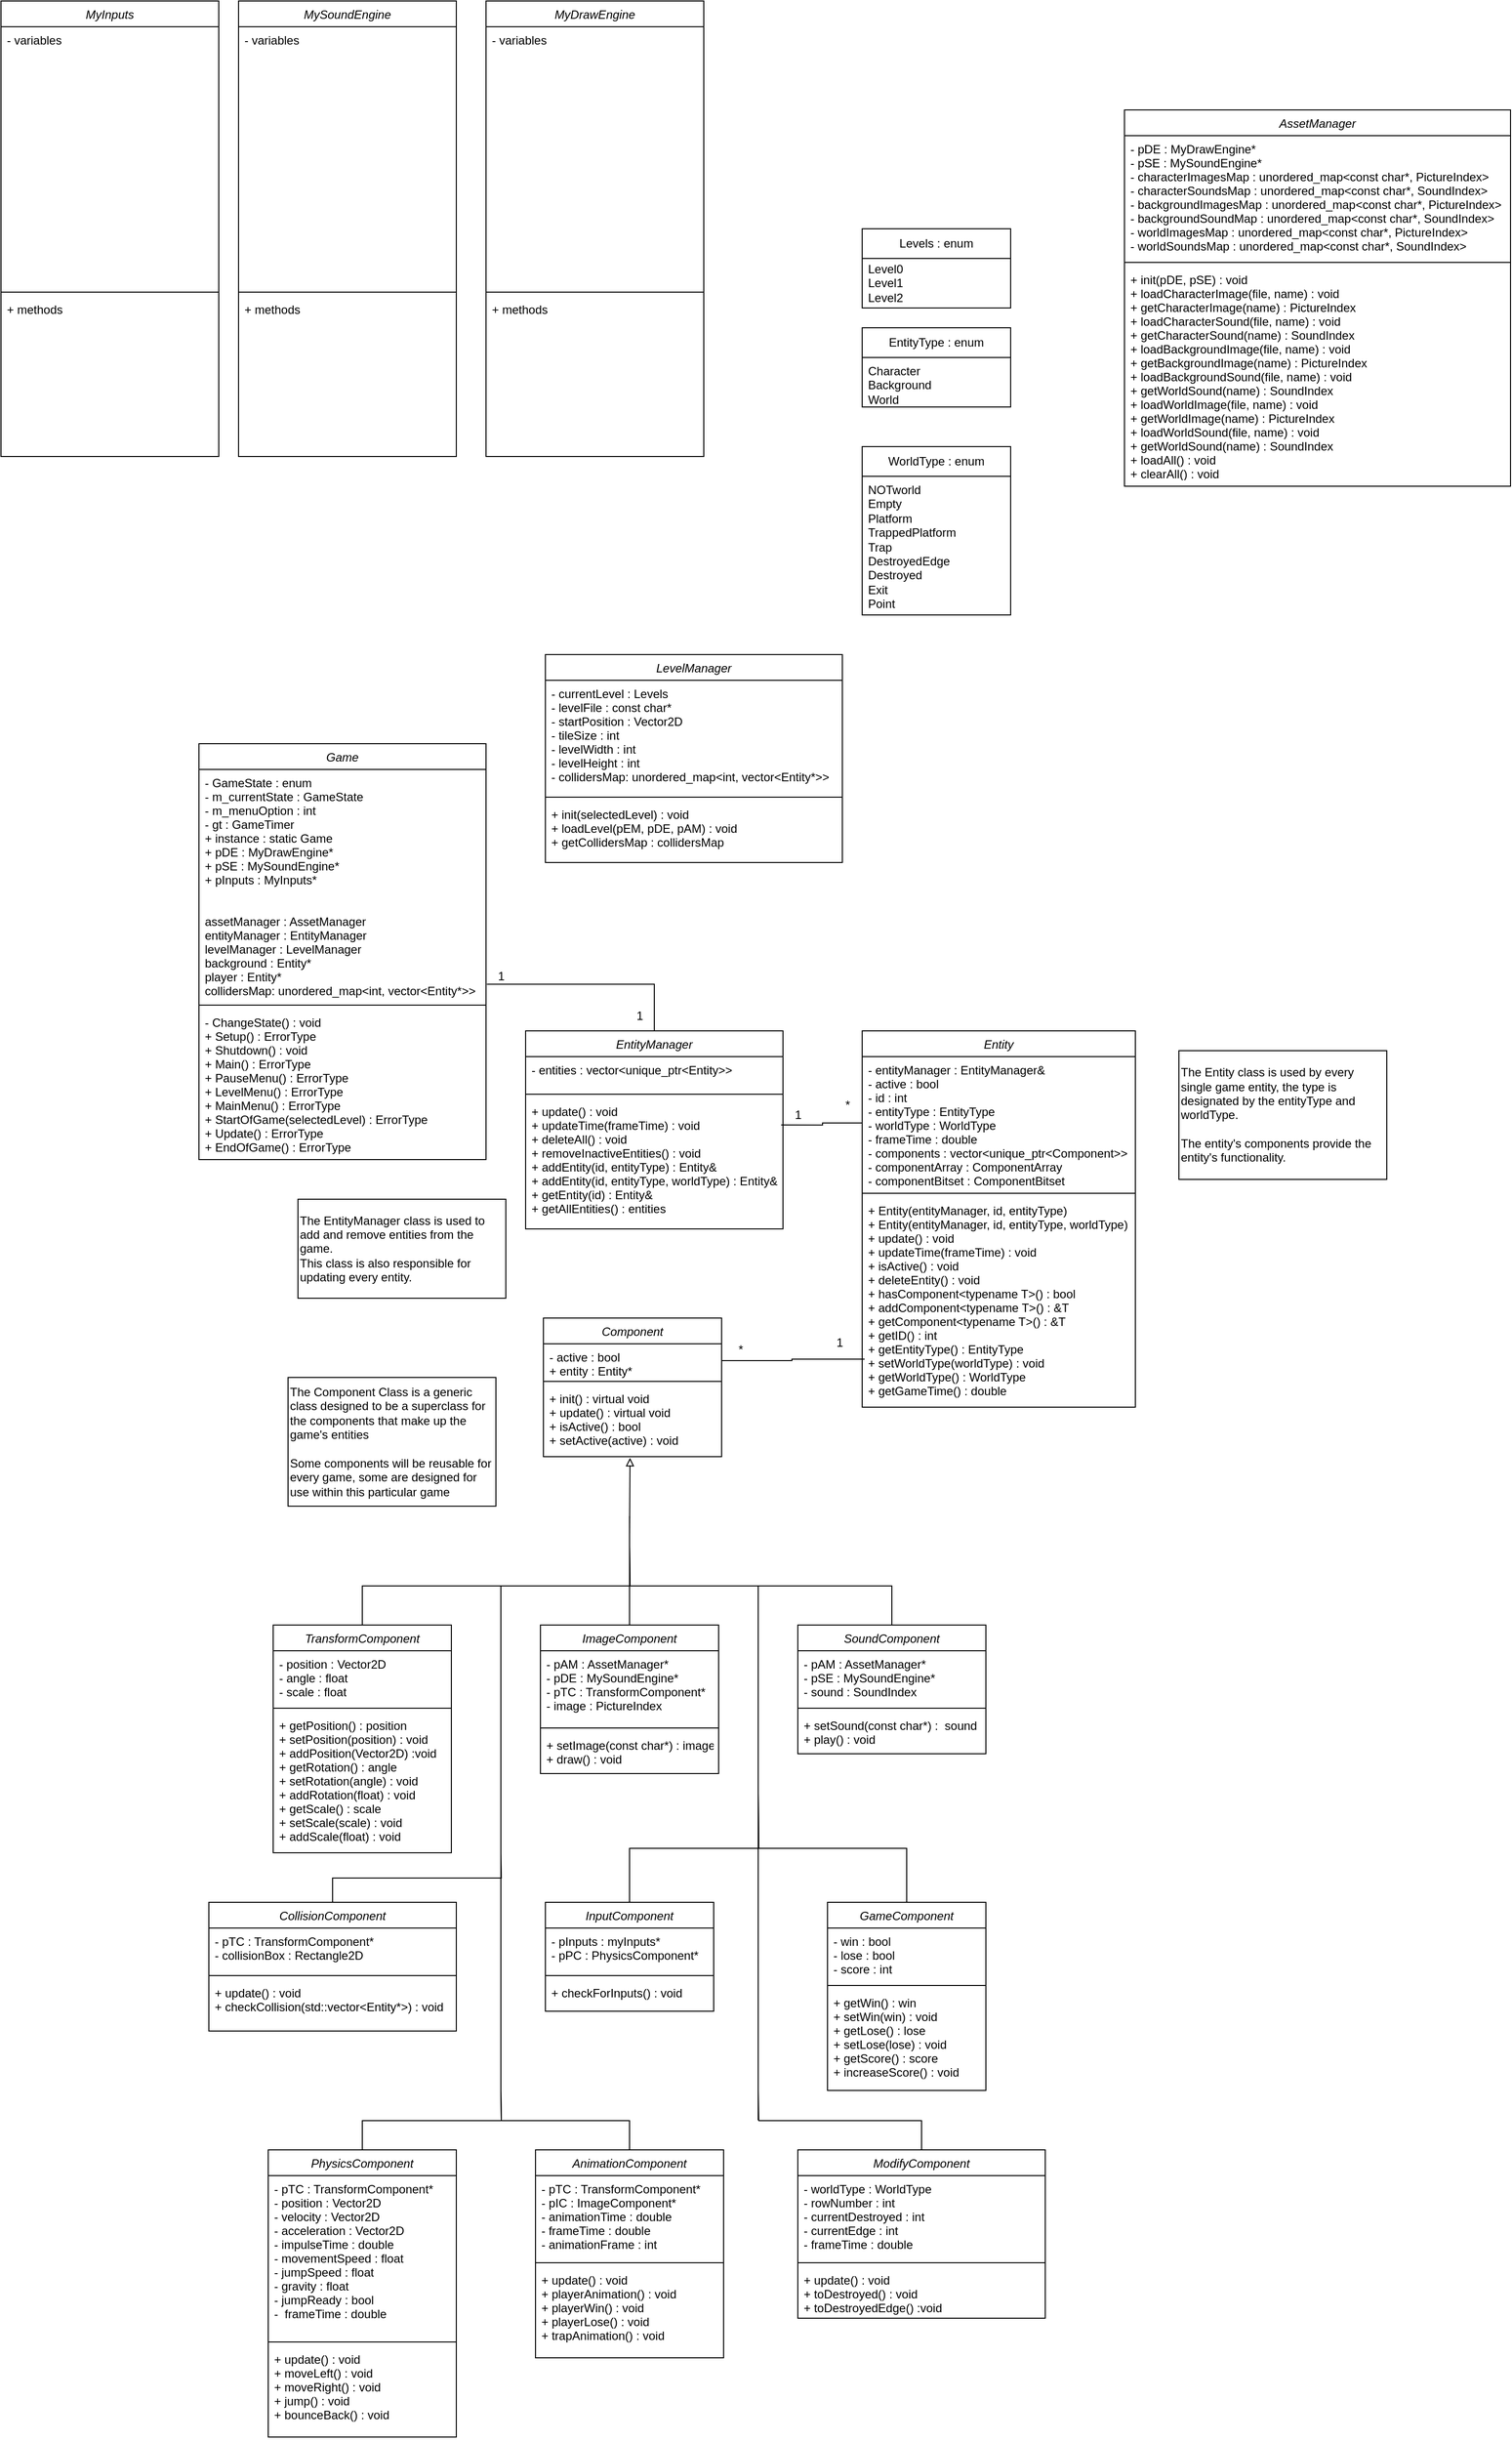 <mxfile version="21.2.9" type="device">
  <diagram id="C5RBs43oDa-KdzZeNtuy" name="Page-1">
    <mxGraphModel dx="2062" dy="1805" grid="1" gridSize="10" guides="1" tooltips="1" connect="1" arrows="1" fold="1" page="1" pageScale="1" pageWidth="827" pageHeight="1169" math="0" shadow="0">
      <root>
        <mxCell id="WIyWlLk6GJQsqaUBKTNV-0" />
        <mxCell id="WIyWlLk6GJQsqaUBKTNV-1" parent="WIyWlLk6GJQsqaUBKTNV-0" />
        <mxCell id="zkfFHV4jXpPFQw0GAbJ--0" value="Game" style="swimlane;fontStyle=2;align=center;verticalAlign=top;childLayout=stackLayout;horizontal=1;startSize=26;horizontalStack=0;resizeParent=1;resizeLast=0;collapsible=1;marginBottom=0;rounded=0;shadow=0;strokeWidth=1;" parent="WIyWlLk6GJQsqaUBKTNV-1" vertex="1">
          <mxGeometry x="-590" y="-390" width="290" height="420" as="geometry">
            <mxRectangle x="230" y="140" width="160" height="26" as="alternateBounds" />
          </mxGeometry>
        </mxCell>
        <mxCell id="zkfFHV4jXpPFQw0GAbJ--1" value="- GameState : enum&#xa;- m_currentState : GameState&#xa;- m_menuOption : int&#xa;- gt : GameTimer&#xa;+ instance : static Game&#xa;+ pDE : MyDrawEngine*&#xa;+ pSE : MySoundEngine*&#xa;+ pInputs : MyInputs*&#xa;&#xa;&#xa;assetManager : AssetManager&#xa;entityManager : EntityManager&#xa;levelManager : LevelManager&#xa;background : Entity*&#xa;player : Entity*&#xa;collidersMap: unordered_map&lt;int, vector&lt;Entity*&gt;&gt;" style="text;align=left;verticalAlign=top;spacingLeft=4;spacingRight=4;overflow=hidden;rotatable=0;points=[[0,0.5],[1,0.5]];portConstraint=eastwest;" parent="zkfFHV4jXpPFQw0GAbJ--0" vertex="1">
          <mxGeometry y="26" width="290" height="234" as="geometry" />
        </mxCell>
        <mxCell id="hyWr-eSX5F7U5Ll_7Sj7-1" value="" style="line;html=1;strokeWidth=1;align=left;verticalAlign=middle;spacingTop=-1;spacingLeft=3;spacingRight=3;rotatable=0;labelPosition=right;points=[];portConstraint=eastwest;" parent="zkfFHV4jXpPFQw0GAbJ--0" vertex="1">
          <mxGeometry y="260" width="290" height="8" as="geometry" />
        </mxCell>
        <mxCell id="hyWr-eSX5F7U5Ll_7Sj7-3" value="- ChangeState() : void&#xa;+ Setup() : ErrorType&#xa;+ Shutdown() : void&#xa;+ Main() : ErrorType&#xa;+ PauseMenu() : ErrorType&#xa;+ LevelMenu() : ErrorType&#xa;+ MainMenu() : ErrorType&#xa;+ StartOfGame(selectedLevel) : ErrorType&#xa;+ Update() : ErrorType&#xa;+ EndOfGame() : ErrorType" style="text;align=left;verticalAlign=top;spacingLeft=4;spacingRight=4;overflow=hidden;rotatable=0;points=[[0,0.5],[1,0.5]];portConstraint=eastwest;" parent="zkfFHV4jXpPFQw0GAbJ--0" vertex="1">
          <mxGeometry y="268" width="290" height="152" as="geometry" />
        </mxCell>
        <mxCell id="wwe1UTZtVgOhbe7iOGok-63" style="edgeStyle=orthogonalEdgeStyle;rounded=0;orthogonalLoop=1;jettySize=auto;html=1;entryX=1.003;entryY=0.927;entryDx=0;entryDy=0;entryPerimeter=0;endArrow=none;endFill=0;" edge="1" parent="WIyWlLk6GJQsqaUBKTNV-1" source="hyWr-eSX5F7U5Ll_7Sj7-4" target="zkfFHV4jXpPFQw0GAbJ--1">
          <mxGeometry relative="1" as="geometry" />
        </mxCell>
        <mxCell id="hyWr-eSX5F7U5Ll_7Sj7-4" value="EntityManager" style="swimlane;fontStyle=2;align=center;verticalAlign=top;childLayout=stackLayout;horizontal=1;startSize=26;horizontalStack=0;resizeParent=1;resizeLast=0;collapsible=1;marginBottom=0;rounded=0;shadow=0;strokeWidth=1;" parent="WIyWlLk6GJQsqaUBKTNV-1" vertex="1">
          <mxGeometry x="-260" y="-100" width="260" height="200" as="geometry">
            <mxRectangle x="230" y="140" width="160" height="26" as="alternateBounds" />
          </mxGeometry>
        </mxCell>
        <mxCell id="hyWr-eSX5F7U5Ll_7Sj7-5" value="- entities : vector&lt;unique_ptr&lt;Entity&gt;&gt;" style="text;align=left;verticalAlign=top;spacingLeft=4;spacingRight=4;overflow=hidden;rotatable=0;points=[[0,0.5],[1,0.5]];portConstraint=eastwest;" parent="hyWr-eSX5F7U5Ll_7Sj7-4" vertex="1">
          <mxGeometry y="26" width="260" height="34" as="geometry" />
        </mxCell>
        <mxCell id="hyWr-eSX5F7U5Ll_7Sj7-6" value="" style="line;html=1;strokeWidth=1;align=left;verticalAlign=middle;spacingTop=-1;spacingLeft=3;spacingRight=3;rotatable=0;labelPosition=right;points=[];portConstraint=eastwest;" parent="hyWr-eSX5F7U5Ll_7Sj7-4" vertex="1">
          <mxGeometry y="60" width="260" height="8" as="geometry" />
        </mxCell>
        <mxCell id="hyWr-eSX5F7U5Ll_7Sj7-7" value="+ update() : void&#xa;+ updateTime(frameTime) : void&#xa;+ deleteAll() : void&#xa;+ removeInactiveEntities() : void&#xa;+ addEntity(id, entityType) : Entity&amp;&#xa;+ addEntity(id, entityType, worldType) : Entity&amp;&#xa;+ getEntity(id) : Entity&amp;&#xa;+ getAllEntities() : entities" style="text;align=left;verticalAlign=top;spacingLeft=4;spacingRight=4;overflow=hidden;rotatable=0;points=[[0,0.5],[1,0.5]];portConstraint=eastwest;" parent="hyWr-eSX5F7U5Ll_7Sj7-4" vertex="1">
          <mxGeometry y="68" width="260" height="132" as="geometry" />
        </mxCell>
        <mxCell id="hyWr-eSX5F7U5Ll_7Sj7-8" value="Entity" style="swimlane;fontStyle=2;align=center;verticalAlign=top;childLayout=stackLayout;horizontal=1;startSize=26;horizontalStack=0;resizeParent=1;resizeLast=0;collapsible=1;marginBottom=0;rounded=0;shadow=0;strokeWidth=1;" parent="WIyWlLk6GJQsqaUBKTNV-1" vertex="1">
          <mxGeometry x="80" y="-100" width="276" height="380" as="geometry">
            <mxRectangle x="230" y="140" width="160" height="26" as="alternateBounds" />
          </mxGeometry>
        </mxCell>
        <mxCell id="hyWr-eSX5F7U5Ll_7Sj7-9" value="- entityManager : EntityManager&amp;&#xa;- active : bool&#xa;- id : int&#xa;- entityType : EntityType&#xa;- worldType : WorldType&#xa;- frameTime : double&#xa;- components : vector&lt;unique_ptr&lt;Component&gt;&gt;&#xa;- componentArray : ComponentArray&#xa;- componentBitset : ComponentBitset" style="text;align=left;verticalAlign=top;spacingLeft=4;spacingRight=4;overflow=hidden;rotatable=0;points=[[0,0.5],[1,0.5]];portConstraint=eastwest;" parent="hyWr-eSX5F7U5Ll_7Sj7-8" vertex="1">
          <mxGeometry y="26" width="276" height="134" as="geometry" />
        </mxCell>
        <mxCell id="hyWr-eSX5F7U5Ll_7Sj7-10" value="" style="line;html=1;strokeWidth=1;align=left;verticalAlign=middle;spacingTop=-1;spacingLeft=3;spacingRight=3;rotatable=0;labelPosition=right;points=[];portConstraint=eastwest;" parent="hyWr-eSX5F7U5Ll_7Sj7-8" vertex="1">
          <mxGeometry y="160" width="276" height="8" as="geometry" />
        </mxCell>
        <mxCell id="hyWr-eSX5F7U5Ll_7Sj7-11" value="+ Entity(entityManager, id, entityType)&#xa;+ Entity(entityManager, id, entityType, worldType)&#xa;+ update() : void&#xa;+ updateTime(frameTime) : void&#xa;+ isActive() : void&#xa;+ deleteEntity() : void&#xa;+ hasComponent&lt;typename T&gt;() : bool&#xa;+ addComponent&lt;typename T&gt;() : &amp;T&#xa;+ getComponent&lt;typename T&gt;() : &amp;T&#xa;+ getID() : int&#xa;+ getEntityType() : EntityType&#xa;+ setWorldType(worldType) : void&#xa;+ getWorldType() : WorldType&#xa;+ getGameTime() : double" style="text;align=left;verticalAlign=top;spacingLeft=4;spacingRight=4;overflow=hidden;rotatable=0;points=[[0,0.5],[1,0.5]];portConstraint=eastwest;" parent="hyWr-eSX5F7U5Ll_7Sj7-8" vertex="1">
          <mxGeometry y="168" width="276" height="212" as="geometry" />
        </mxCell>
        <mxCell id="hyWr-eSX5F7U5Ll_7Sj7-16" value="AssetManager" style="swimlane;fontStyle=2;align=center;verticalAlign=top;childLayout=stackLayout;horizontal=1;startSize=26;horizontalStack=0;resizeParent=1;resizeLast=0;collapsible=1;marginBottom=0;rounded=0;shadow=0;strokeWidth=1;" parent="WIyWlLk6GJQsqaUBKTNV-1" vertex="1">
          <mxGeometry x="345" y="-1030" width="390" height="380" as="geometry">
            <mxRectangle x="230" y="140" width="160" height="26" as="alternateBounds" />
          </mxGeometry>
        </mxCell>
        <mxCell id="hyWr-eSX5F7U5Ll_7Sj7-17" value="- pDE : MyDrawEngine*&#xa;- pSE : MySoundEngine*&#xa;- characterImagesMap : unordered_map&lt;const char*, PictureIndex&gt;&#xa;- characterSoundsMap : unordered_map&lt;const char*, SoundIndex&gt;&#xa;- backgroundImagesMap : unordered_map&lt;const char*, PictureIndex&gt;&#xa;- backgroundSoundMap : unordered_map&lt;const char*, SoundIndex&gt;&#xa;- worldImagesMap : unordered_map&lt;const char*, PictureIndex&gt;&#xa;- worldSoundsMap : unordered_map&lt;const char*, SoundIndex&gt;" style="text;align=left;verticalAlign=top;spacingLeft=4;spacingRight=4;overflow=hidden;rotatable=0;points=[[0,0.5],[1,0.5]];portConstraint=eastwest;" parent="hyWr-eSX5F7U5Ll_7Sj7-16" vertex="1">
          <mxGeometry y="26" width="390" height="124" as="geometry" />
        </mxCell>
        <mxCell id="hyWr-eSX5F7U5Ll_7Sj7-18" value="" style="line;html=1;strokeWidth=1;align=left;verticalAlign=middle;spacingTop=-1;spacingLeft=3;spacingRight=3;rotatable=0;labelPosition=right;points=[];portConstraint=eastwest;" parent="hyWr-eSX5F7U5Ll_7Sj7-16" vertex="1">
          <mxGeometry y="150" width="390" height="8" as="geometry" />
        </mxCell>
        <mxCell id="hyWr-eSX5F7U5Ll_7Sj7-19" value="+ init(pDE, pSE) : void&#xa;+ loadCharacterImage(file, name) : void&#xa;+ getCharacterImage(name) : PictureIndex&#xa;+ loadCharacterSound(file, name) : void&#xa;+ getCharacterSound(name) : SoundIndex&#xa;+ loadBackgroundImage(file, name) : void&#xa;+ getBackgroundImage(name) : PictureIndex&#xa;+ loadBackgroundSound(file, name) : void&#xa;+ getWorldSound(name) : SoundIndex&#xa;+ loadWorldImage(file, name) : void&#xa;+ getWorldImage(name) : PictureIndex&#xa;+ loadWorldSound(file, name) : void&#xa;+ getWorldSound(name) : SoundIndex&#xa;+ loadAll() : void&#xa;+ clearAll() : void" style="text;align=left;verticalAlign=top;spacingLeft=4;spacingRight=4;overflow=hidden;rotatable=0;points=[[0,0.5],[1,0.5]];portConstraint=eastwest;" parent="hyWr-eSX5F7U5Ll_7Sj7-16" vertex="1">
          <mxGeometry y="158" width="390" height="212" as="geometry" />
        </mxCell>
        <mxCell id="hyWr-eSX5F7U5Ll_7Sj7-20" value="LevelManager" style="swimlane;fontStyle=2;align=center;verticalAlign=top;childLayout=stackLayout;horizontal=1;startSize=26;horizontalStack=0;resizeParent=1;resizeLast=0;collapsible=1;marginBottom=0;rounded=0;shadow=0;strokeWidth=1;" parent="WIyWlLk6GJQsqaUBKTNV-1" vertex="1">
          <mxGeometry x="-240" y="-480" width="300" height="210" as="geometry">
            <mxRectangle x="230" y="140" width="160" height="26" as="alternateBounds" />
          </mxGeometry>
        </mxCell>
        <mxCell id="hyWr-eSX5F7U5Ll_7Sj7-21" value="- currentLevel : Levels&#xa;- levelFile : const char*&#xa;- startPosition : Vector2D&#xa;- tileSize : int&#xa;- levelWidth : int&#xa;- levelHeight : int&#xa;- collidersMap: unordered_map&lt;int, vector&lt;Entity*&gt;&gt;" style="text;align=left;verticalAlign=top;spacingLeft=4;spacingRight=4;overflow=hidden;rotatable=0;points=[[0,0.5],[1,0.5]];portConstraint=eastwest;" parent="hyWr-eSX5F7U5Ll_7Sj7-20" vertex="1">
          <mxGeometry y="26" width="300" height="114" as="geometry" />
        </mxCell>
        <mxCell id="hyWr-eSX5F7U5Ll_7Sj7-22" value="" style="line;html=1;strokeWidth=1;align=left;verticalAlign=middle;spacingTop=-1;spacingLeft=3;spacingRight=3;rotatable=0;labelPosition=right;points=[];portConstraint=eastwest;" parent="hyWr-eSX5F7U5Ll_7Sj7-20" vertex="1">
          <mxGeometry y="140" width="300" height="8" as="geometry" />
        </mxCell>
        <mxCell id="hyWr-eSX5F7U5Ll_7Sj7-23" value="+ init(selectedLevel) : void&#xa;+ loadLevel(pEM, pDE, pAM) : void&#xa;+ getCollidersMap : collidersMap" style="text;align=left;verticalAlign=top;spacingLeft=4;spacingRight=4;overflow=hidden;rotatable=0;points=[[0,0.5],[1,0.5]];portConstraint=eastwest;" parent="hyWr-eSX5F7U5Ll_7Sj7-20" vertex="1">
          <mxGeometry y="148" width="300" height="62" as="geometry" />
        </mxCell>
        <mxCell id="hyWr-eSX5F7U5Ll_7Sj7-24" value="MyDrawEngine" style="swimlane;fontStyle=2;align=center;verticalAlign=top;childLayout=stackLayout;horizontal=1;startSize=26;horizontalStack=0;resizeParent=1;resizeLast=0;collapsible=1;marginBottom=0;rounded=0;shadow=0;strokeWidth=1;" parent="WIyWlLk6GJQsqaUBKTNV-1" vertex="1">
          <mxGeometry x="-300" y="-1140" width="220" height="460" as="geometry">
            <mxRectangle x="230" y="140" width="160" height="26" as="alternateBounds" />
          </mxGeometry>
        </mxCell>
        <mxCell id="hyWr-eSX5F7U5Ll_7Sj7-25" value="- variables" style="text;align=left;verticalAlign=top;spacingLeft=4;spacingRight=4;overflow=hidden;rotatable=0;points=[[0,0.5],[1,0.5]];portConstraint=eastwest;" parent="hyWr-eSX5F7U5Ll_7Sj7-24" vertex="1">
          <mxGeometry y="26" width="220" height="264" as="geometry" />
        </mxCell>
        <mxCell id="hyWr-eSX5F7U5Ll_7Sj7-26" value="" style="line;html=1;strokeWidth=1;align=left;verticalAlign=middle;spacingTop=-1;spacingLeft=3;spacingRight=3;rotatable=0;labelPosition=right;points=[];portConstraint=eastwest;" parent="hyWr-eSX5F7U5Ll_7Sj7-24" vertex="1">
          <mxGeometry y="290" width="220" height="8" as="geometry" />
        </mxCell>
        <mxCell id="hyWr-eSX5F7U5Ll_7Sj7-27" value="+ methods" style="text;align=left;verticalAlign=top;spacingLeft=4;spacingRight=4;overflow=hidden;rotatable=0;points=[[0,0.5],[1,0.5]];portConstraint=eastwest;" parent="hyWr-eSX5F7U5Ll_7Sj7-24" vertex="1">
          <mxGeometry y="298" width="220" height="152" as="geometry" />
        </mxCell>
        <mxCell id="hyWr-eSX5F7U5Ll_7Sj7-28" value="MySoundEngine" style="swimlane;fontStyle=2;align=center;verticalAlign=top;childLayout=stackLayout;horizontal=1;startSize=26;horizontalStack=0;resizeParent=1;resizeLast=0;collapsible=1;marginBottom=0;rounded=0;shadow=0;strokeWidth=1;" parent="WIyWlLk6GJQsqaUBKTNV-1" vertex="1">
          <mxGeometry x="-550" y="-1140" width="220" height="460" as="geometry">
            <mxRectangle x="230" y="140" width="160" height="26" as="alternateBounds" />
          </mxGeometry>
        </mxCell>
        <mxCell id="hyWr-eSX5F7U5Ll_7Sj7-29" value="- variables" style="text;align=left;verticalAlign=top;spacingLeft=4;spacingRight=4;overflow=hidden;rotatable=0;points=[[0,0.5],[1,0.5]];portConstraint=eastwest;" parent="hyWr-eSX5F7U5Ll_7Sj7-28" vertex="1">
          <mxGeometry y="26" width="220" height="264" as="geometry" />
        </mxCell>
        <mxCell id="hyWr-eSX5F7U5Ll_7Sj7-30" value="" style="line;html=1;strokeWidth=1;align=left;verticalAlign=middle;spacingTop=-1;spacingLeft=3;spacingRight=3;rotatable=0;labelPosition=right;points=[];portConstraint=eastwest;" parent="hyWr-eSX5F7U5Ll_7Sj7-28" vertex="1">
          <mxGeometry y="290" width="220" height="8" as="geometry" />
        </mxCell>
        <mxCell id="hyWr-eSX5F7U5Ll_7Sj7-31" value="+ methods" style="text;align=left;verticalAlign=top;spacingLeft=4;spacingRight=4;overflow=hidden;rotatable=0;points=[[0,0.5],[1,0.5]];portConstraint=eastwest;" parent="hyWr-eSX5F7U5Ll_7Sj7-28" vertex="1">
          <mxGeometry y="298" width="220" height="152" as="geometry" />
        </mxCell>
        <mxCell id="hyWr-eSX5F7U5Ll_7Sj7-32" value="MyInputs" style="swimlane;fontStyle=2;align=center;verticalAlign=top;childLayout=stackLayout;horizontal=1;startSize=26;horizontalStack=0;resizeParent=1;resizeLast=0;collapsible=1;marginBottom=0;rounded=0;shadow=0;strokeWidth=1;" parent="WIyWlLk6GJQsqaUBKTNV-1" vertex="1">
          <mxGeometry x="-790" y="-1140" width="220" height="460" as="geometry">
            <mxRectangle x="230" y="140" width="160" height="26" as="alternateBounds" />
          </mxGeometry>
        </mxCell>
        <mxCell id="hyWr-eSX5F7U5Ll_7Sj7-33" value="- variables" style="text;align=left;verticalAlign=top;spacingLeft=4;spacingRight=4;overflow=hidden;rotatable=0;points=[[0,0.5],[1,0.5]];portConstraint=eastwest;" parent="hyWr-eSX5F7U5Ll_7Sj7-32" vertex="1">
          <mxGeometry y="26" width="220" height="264" as="geometry" />
        </mxCell>
        <mxCell id="hyWr-eSX5F7U5Ll_7Sj7-34" value="" style="line;html=1;strokeWidth=1;align=left;verticalAlign=middle;spacingTop=-1;spacingLeft=3;spacingRight=3;rotatable=0;labelPosition=right;points=[];portConstraint=eastwest;" parent="hyWr-eSX5F7U5Ll_7Sj7-32" vertex="1">
          <mxGeometry y="290" width="220" height="8" as="geometry" />
        </mxCell>
        <mxCell id="hyWr-eSX5F7U5Ll_7Sj7-35" value="+ methods" style="text;align=left;verticalAlign=top;spacingLeft=4;spacingRight=4;overflow=hidden;rotatable=0;points=[[0,0.5],[1,0.5]];portConstraint=eastwest;" parent="hyWr-eSX5F7U5Ll_7Sj7-32" vertex="1">
          <mxGeometry y="298" width="220" height="152" as="geometry" />
        </mxCell>
        <mxCell id="NfOoJehiI39G_Mf50VDs-0" value="Levels : enum" style="swimlane;fontStyle=0;childLayout=stackLayout;horizontal=1;startSize=30;horizontalStack=0;resizeParent=1;resizeParentMax=0;resizeLast=0;collapsible=1;marginBottom=0;whiteSpace=wrap;html=1;" parent="WIyWlLk6GJQsqaUBKTNV-1" vertex="1">
          <mxGeometry x="80" y="-910" width="150" height="80" as="geometry" />
        </mxCell>
        <mxCell id="NfOoJehiI39G_Mf50VDs-1" value="Level0&lt;br&gt;Level1&lt;br&gt;Level2" style="text;strokeColor=none;fillColor=none;align=left;verticalAlign=middle;spacingLeft=4;spacingRight=4;overflow=hidden;points=[[0,0.5],[1,0.5]];portConstraint=eastwest;rotatable=0;whiteSpace=wrap;html=1;" parent="NfOoJehiI39G_Mf50VDs-0" vertex="1">
          <mxGeometry y="30" width="150" height="50" as="geometry" />
        </mxCell>
        <mxCell id="NfOoJehiI39G_Mf50VDs-4" value="EntityType : enum" style="swimlane;fontStyle=0;childLayout=stackLayout;horizontal=1;startSize=30;horizontalStack=0;resizeParent=1;resizeParentMax=0;resizeLast=0;collapsible=1;marginBottom=0;whiteSpace=wrap;html=1;" parent="WIyWlLk6GJQsqaUBKTNV-1" vertex="1">
          <mxGeometry x="80" y="-810" width="150" height="80" as="geometry" />
        </mxCell>
        <mxCell id="NfOoJehiI39G_Mf50VDs-5" value="Character&lt;br&gt;Background&lt;br&gt;World" style="text;strokeColor=none;fillColor=none;align=left;verticalAlign=top;spacingLeft=4;spacingRight=4;overflow=hidden;points=[[0,0.5],[1,0.5]];portConstraint=eastwest;rotatable=0;whiteSpace=wrap;html=1;" parent="NfOoJehiI39G_Mf50VDs-4" vertex="1">
          <mxGeometry y="30" width="150" height="50" as="geometry" />
        </mxCell>
        <mxCell id="NfOoJehiI39G_Mf50VDs-7" value="WorldType : enum" style="swimlane;fontStyle=0;childLayout=stackLayout;horizontal=1;startSize=30;horizontalStack=0;resizeParent=1;resizeParentMax=0;resizeLast=0;collapsible=1;marginBottom=0;whiteSpace=wrap;html=1;" parent="WIyWlLk6GJQsqaUBKTNV-1" vertex="1">
          <mxGeometry x="80" y="-690" width="150" height="170" as="geometry" />
        </mxCell>
        <mxCell id="NfOoJehiI39G_Mf50VDs-8" value="NOTworld&lt;br&gt;Empty&lt;br&gt;Platform&lt;br&gt;TrappedPlatform&lt;br&gt;Trap&lt;br&gt;DestroyedEdge&lt;br&gt;Destroyed&lt;br&gt;Exit&lt;br&gt;Point" style="text;strokeColor=none;fillColor=none;align=left;verticalAlign=top;spacingLeft=4;spacingRight=4;overflow=hidden;points=[[0,0.5],[1,0.5]];portConstraint=eastwest;rotatable=0;whiteSpace=wrap;html=1;" parent="NfOoJehiI39G_Mf50VDs-7" vertex="1">
          <mxGeometry y="30" width="150" height="140" as="geometry" />
        </mxCell>
        <mxCell id="wwe1UTZtVgOhbe7iOGok-48" value="" style="group" vertex="1" connectable="0" parent="WIyWlLk6GJQsqaUBKTNV-1">
          <mxGeometry x="-580" y="190" width="845" height="1130" as="geometry" />
        </mxCell>
        <mxCell id="hyWr-eSX5F7U5Ll_7Sj7-12" value="Component" style="swimlane;fontStyle=2;align=center;verticalAlign=top;childLayout=stackLayout;horizontal=1;startSize=26;horizontalStack=0;resizeParent=1;resizeLast=0;collapsible=1;marginBottom=0;rounded=0;shadow=0;strokeWidth=1;" parent="wwe1UTZtVgOhbe7iOGok-48" vertex="1">
          <mxGeometry x="338" width="180" height="140" as="geometry">
            <mxRectangle x="230" y="140" width="160" height="26" as="alternateBounds" />
          </mxGeometry>
        </mxCell>
        <mxCell id="hyWr-eSX5F7U5Ll_7Sj7-13" value="- active : bool&#xa;+ entity : Entity*" style="text;align=left;verticalAlign=top;spacingLeft=4;spacingRight=4;overflow=hidden;rotatable=0;points=[[0,0.5],[1,0.5]];portConstraint=eastwest;" parent="hyWr-eSX5F7U5Ll_7Sj7-12" vertex="1">
          <mxGeometry y="26" width="180" height="34" as="geometry" />
        </mxCell>
        <mxCell id="hyWr-eSX5F7U5Ll_7Sj7-14" value="" style="line;html=1;strokeWidth=1;align=left;verticalAlign=middle;spacingTop=-1;spacingLeft=3;spacingRight=3;rotatable=0;labelPosition=right;points=[];portConstraint=eastwest;" parent="hyWr-eSX5F7U5Ll_7Sj7-12" vertex="1">
          <mxGeometry y="60" width="180" height="8" as="geometry" />
        </mxCell>
        <mxCell id="hyWr-eSX5F7U5Ll_7Sj7-15" value="+ init() : virtual void&#xa;+ update() : virtual void&#xa;+ isActive() : bool&#xa;+ setActive(active) : void" style="text;align=left;verticalAlign=top;spacingLeft=4;spacingRight=4;overflow=hidden;rotatable=0;points=[[0,0.5],[1,0.5]];portConstraint=eastwest;" parent="hyWr-eSX5F7U5Ll_7Sj7-12" vertex="1">
          <mxGeometry y="68" width="180" height="72" as="geometry" />
        </mxCell>
        <mxCell id="oK6ALUC8_1bTwZKm4liI-0" value="TransformComponent" style="swimlane;fontStyle=2;align=center;verticalAlign=top;childLayout=stackLayout;horizontal=1;startSize=26;horizontalStack=0;resizeParent=1;resizeLast=0;collapsible=1;marginBottom=0;rounded=0;shadow=0;strokeWidth=1;" parent="wwe1UTZtVgOhbe7iOGok-48" vertex="1">
          <mxGeometry x="65" y="310" width="180" height="230" as="geometry">
            <mxRectangle x="230" y="140" width="160" height="26" as="alternateBounds" />
          </mxGeometry>
        </mxCell>
        <mxCell id="oK6ALUC8_1bTwZKm4liI-1" value="- position : Vector2D&#xa;- angle : float&#xa;- scale : float" style="text;align=left;verticalAlign=top;spacingLeft=4;spacingRight=4;overflow=hidden;rotatable=0;points=[[0,0.5],[1,0.5]];portConstraint=eastwest;" parent="oK6ALUC8_1bTwZKm4liI-0" vertex="1">
          <mxGeometry y="26" width="180" height="54" as="geometry" />
        </mxCell>
        <mxCell id="oK6ALUC8_1bTwZKm4liI-2" value="" style="line;html=1;strokeWidth=1;align=left;verticalAlign=middle;spacingTop=-1;spacingLeft=3;spacingRight=3;rotatable=0;labelPosition=right;points=[];portConstraint=eastwest;" parent="oK6ALUC8_1bTwZKm4liI-0" vertex="1">
          <mxGeometry y="80" width="180" height="8" as="geometry" />
        </mxCell>
        <mxCell id="oK6ALUC8_1bTwZKm4liI-3" value="+ getPosition() : position&#xa;+ setPosition(position) : void&#xa;+ addPosition(Vector2D) :void&#xa;+ getRotation() : angle&#xa;+ setRotation(angle) : void&#xa;+ addRotation(float) : void&#xa;+ getScale() : scale&#xa;+ setScale(scale) : void&#xa;+ addScale(float) : void" style="text;align=left;verticalAlign=top;spacingLeft=4;spacingRight=4;overflow=hidden;rotatable=0;points=[[0,0.5],[1,0.5]];portConstraint=eastwest;" parent="oK6ALUC8_1bTwZKm4liI-0" vertex="1">
          <mxGeometry y="88" width="180" height="132" as="geometry" />
        </mxCell>
        <mxCell id="oK6ALUC8_1bTwZKm4liI-4" value="ImageComponent" style="swimlane;fontStyle=2;align=center;verticalAlign=top;childLayout=stackLayout;horizontal=1;startSize=26;horizontalStack=0;resizeParent=1;resizeLast=0;collapsible=1;marginBottom=0;rounded=0;shadow=0;strokeWidth=1;" parent="wwe1UTZtVgOhbe7iOGok-48" vertex="1">
          <mxGeometry x="335" y="310" width="180" height="150" as="geometry">
            <mxRectangle x="230" y="140" width="160" height="26" as="alternateBounds" />
          </mxGeometry>
        </mxCell>
        <mxCell id="oK6ALUC8_1bTwZKm4liI-5" value="- pAM : AssetManager*&#xa;- pDE : MySoundEngine*&#xa;- pTC : TransformComponent*&#xa;- image : PictureIndex" style="text;align=left;verticalAlign=top;spacingLeft=4;spacingRight=4;overflow=hidden;rotatable=0;points=[[0,0.5],[1,0.5]];portConstraint=eastwest;" parent="oK6ALUC8_1bTwZKm4liI-4" vertex="1">
          <mxGeometry y="26" width="180" height="74" as="geometry" />
        </mxCell>
        <mxCell id="oK6ALUC8_1bTwZKm4liI-6" value="" style="line;html=1;strokeWidth=1;align=left;verticalAlign=middle;spacingTop=-1;spacingLeft=3;spacingRight=3;rotatable=0;labelPosition=right;points=[];portConstraint=eastwest;" parent="oK6ALUC8_1bTwZKm4liI-4" vertex="1">
          <mxGeometry y="100" width="180" height="8" as="geometry" />
        </mxCell>
        <mxCell id="oK6ALUC8_1bTwZKm4liI-7" value="+ setImage(const char*) : image&#xa;+ draw() : void" style="text;align=left;verticalAlign=top;spacingLeft=4;spacingRight=4;overflow=hidden;rotatable=0;points=[[0,0.5],[1,0.5]];portConstraint=eastwest;" parent="oK6ALUC8_1bTwZKm4liI-4" vertex="1">
          <mxGeometry y="108" width="180" height="42" as="geometry" />
        </mxCell>
        <mxCell id="wwe1UTZtVgOhbe7iOGok-0" value="SoundComponent" style="swimlane;fontStyle=2;align=center;verticalAlign=top;childLayout=stackLayout;horizontal=1;startSize=26;horizontalStack=0;resizeParent=1;resizeLast=0;collapsible=1;marginBottom=0;rounded=0;shadow=0;strokeWidth=1;" vertex="1" parent="wwe1UTZtVgOhbe7iOGok-48">
          <mxGeometry x="595" y="310" width="190" height="130" as="geometry">
            <mxRectangle x="230" y="140" width="160" height="26" as="alternateBounds" />
          </mxGeometry>
        </mxCell>
        <mxCell id="wwe1UTZtVgOhbe7iOGok-1" value="- pAM : AssetManager*&#xa;- pSE : MySoundEngine*&#xa;- sound : SoundIndex" style="text;align=left;verticalAlign=top;spacingLeft=4;spacingRight=4;overflow=hidden;rotatable=0;points=[[0,0.5],[1,0.5]];portConstraint=eastwest;" vertex="1" parent="wwe1UTZtVgOhbe7iOGok-0">
          <mxGeometry y="26" width="190" height="54" as="geometry" />
        </mxCell>
        <mxCell id="wwe1UTZtVgOhbe7iOGok-2" value="" style="line;html=1;strokeWidth=1;align=left;verticalAlign=middle;spacingTop=-1;spacingLeft=3;spacingRight=3;rotatable=0;labelPosition=right;points=[];portConstraint=eastwest;" vertex="1" parent="wwe1UTZtVgOhbe7iOGok-0">
          <mxGeometry y="80" width="190" height="8" as="geometry" />
        </mxCell>
        <mxCell id="wwe1UTZtVgOhbe7iOGok-3" value="+ setSound(const char*) :  sound&#xa;+ play() : void" style="text;align=left;verticalAlign=top;spacingLeft=4;spacingRight=4;overflow=hidden;rotatable=0;points=[[0,0.5],[1,0.5]];portConstraint=eastwest;" vertex="1" parent="wwe1UTZtVgOhbe7iOGok-0">
          <mxGeometry y="88" width="190" height="42" as="geometry" />
        </mxCell>
        <mxCell id="wwe1UTZtVgOhbe7iOGok-4" value="InputComponent" style="swimlane;fontStyle=2;align=center;verticalAlign=top;childLayout=stackLayout;horizontal=1;startSize=26;horizontalStack=0;resizeParent=1;resizeLast=0;collapsible=1;marginBottom=0;rounded=0;shadow=0;strokeWidth=1;" vertex="1" parent="wwe1UTZtVgOhbe7iOGok-48">
          <mxGeometry x="340" y="590" width="170" height="110" as="geometry">
            <mxRectangle x="230" y="140" width="160" height="26" as="alternateBounds" />
          </mxGeometry>
        </mxCell>
        <mxCell id="wwe1UTZtVgOhbe7iOGok-5" value="- pInputs : myInputs*&#xa;- pPC : PhysicsComponent*" style="text;align=left;verticalAlign=top;spacingLeft=4;spacingRight=4;overflow=hidden;rotatable=0;points=[[0,0.5],[1,0.5]];portConstraint=eastwest;" vertex="1" parent="wwe1UTZtVgOhbe7iOGok-4">
          <mxGeometry y="26" width="170" height="44" as="geometry" />
        </mxCell>
        <mxCell id="wwe1UTZtVgOhbe7iOGok-6" value="" style="line;html=1;strokeWidth=1;align=left;verticalAlign=middle;spacingTop=-1;spacingLeft=3;spacingRight=3;rotatable=0;labelPosition=right;points=[];portConstraint=eastwest;" vertex="1" parent="wwe1UTZtVgOhbe7iOGok-4">
          <mxGeometry y="70" width="170" height="8" as="geometry" />
        </mxCell>
        <mxCell id="wwe1UTZtVgOhbe7iOGok-7" value="+ checkForInputs() : void" style="text;align=left;verticalAlign=top;spacingLeft=4;spacingRight=4;overflow=hidden;rotatable=0;points=[[0,0.5],[1,0.5]];portConstraint=eastwest;" vertex="1" parent="wwe1UTZtVgOhbe7iOGok-4">
          <mxGeometry y="78" width="170" height="32" as="geometry" />
        </mxCell>
        <mxCell id="wwe1UTZtVgOhbe7iOGok-8" value="GameComponent" style="swimlane;fontStyle=2;align=center;verticalAlign=top;childLayout=stackLayout;horizontal=1;startSize=26;horizontalStack=0;resizeParent=1;resizeLast=0;collapsible=1;marginBottom=0;rounded=0;shadow=0;strokeWidth=1;" vertex="1" parent="wwe1UTZtVgOhbe7iOGok-48">
          <mxGeometry x="625" y="590" width="160" height="190" as="geometry">
            <mxRectangle x="230" y="140" width="160" height="26" as="alternateBounds" />
          </mxGeometry>
        </mxCell>
        <mxCell id="wwe1UTZtVgOhbe7iOGok-9" value="- win : bool&#xa;- lose : bool&#xa;- score : int" style="text;align=left;verticalAlign=top;spacingLeft=4;spacingRight=4;overflow=hidden;rotatable=0;points=[[0,0.5],[1,0.5]];portConstraint=eastwest;" vertex="1" parent="wwe1UTZtVgOhbe7iOGok-8">
          <mxGeometry y="26" width="160" height="54" as="geometry" />
        </mxCell>
        <mxCell id="wwe1UTZtVgOhbe7iOGok-10" value="" style="line;html=1;strokeWidth=1;align=left;verticalAlign=middle;spacingTop=-1;spacingLeft=3;spacingRight=3;rotatable=0;labelPosition=right;points=[];portConstraint=eastwest;" vertex="1" parent="wwe1UTZtVgOhbe7iOGok-8">
          <mxGeometry y="80" width="160" height="8" as="geometry" />
        </mxCell>
        <mxCell id="wwe1UTZtVgOhbe7iOGok-11" value="+ getWin() : win&#xa;+ setWin(win) : void&#xa;+ getLose() : lose&#xa;+ setLose(lose) : void&#xa;+ getScore() : score&#xa;+ increaseScore() : void" style="text;align=left;verticalAlign=top;spacingLeft=4;spacingRight=4;overflow=hidden;rotatable=0;points=[[0,0.5],[1,0.5]];portConstraint=eastwest;" vertex="1" parent="wwe1UTZtVgOhbe7iOGok-8">
          <mxGeometry y="88" width="160" height="102" as="geometry" />
        </mxCell>
        <mxCell id="wwe1UTZtVgOhbe7iOGok-12" value="PhysicsComponent" style="swimlane;fontStyle=2;align=center;verticalAlign=top;childLayout=stackLayout;horizontal=1;startSize=26;horizontalStack=0;resizeParent=1;resizeLast=0;collapsible=1;marginBottom=0;rounded=0;shadow=0;strokeWidth=1;" vertex="1" parent="wwe1UTZtVgOhbe7iOGok-48">
          <mxGeometry x="60" y="840" width="190" height="290" as="geometry">
            <mxRectangle x="230" y="140" width="160" height="26" as="alternateBounds" />
          </mxGeometry>
        </mxCell>
        <mxCell id="wwe1UTZtVgOhbe7iOGok-13" value="- pTC : TransformComponent*&#xa;- position : Vector2D&#xa;- velocity : Vector2D&#xa;- acceleration : Vector2D&#xa;- impulseTime : double&#xa;- movementSpeed : float&#xa;- jumpSpeed : float&#xa;- gravity : float&#xa;- jumpReady : bool&#xa;-  frameTime : double" style="text;align=left;verticalAlign=top;spacingLeft=4;spacingRight=4;overflow=hidden;rotatable=0;points=[[0,0.5],[1,0.5]];portConstraint=eastwest;" vertex="1" parent="wwe1UTZtVgOhbe7iOGok-12">
          <mxGeometry y="26" width="190" height="164" as="geometry" />
        </mxCell>
        <mxCell id="wwe1UTZtVgOhbe7iOGok-14" value="" style="line;html=1;strokeWidth=1;align=left;verticalAlign=middle;spacingTop=-1;spacingLeft=3;spacingRight=3;rotatable=0;labelPosition=right;points=[];portConstraint=eastwest;" vertex="1" parent="wwe1UTZtVgOhbe7iOGok-12">
          <mxGeometry y="190" width="190" height="8" as="geometry" />
        </mxCell>
        <mxCell id="wwe1UTZtVgOhbe7iOGok-16" value="+ update() : void&#xa;+ moveLeft() : void&#xa;+ moveRight() : void&#xa;+ jump() : void&#xa;+ bounceBack() : void" style="text;align=left;verticalAlign=top;spacingLeft=4;spacingRight=4;overflow=hidden;rotatable=0;points=[[0,0.5],[1,0.5]];portConstraint=eastwest;" vertex="1" parent="wwe1UTZtVgOhbe7iOGok-12">
          <mxGeometry y="198" width="190" height="92" as="geometry" />
        </mxCell>
        <mxCell id="wwe1UTZtVgOhbe7iOGok-17" value="CollisionComponent" style="swimlane;fontStyle=2;align=center;verticalAlign=top;childLayout=stackLayout;horizontal=1;startSize=26;horizontalStack=0;resizeParent=1;resizeLast=0;collapsible=1;marginBottom=0;rounded=0;shadow=0;strokeWidth=1;" vertex="1" parent="wwe1UTZtVgOhbe7iOGok-48">
          <mxGeometry y="590" width="250" height="130" as="geometry">
            <mxRectangle x="230" y="140" width="160" height="26" as="alternateBounds" />
          </mxGeometry>
        </mxCell>
        <mxCell id="wwe1UTZtVgOhbe7iOGok-18" value="- pTC : TransformComponent*&#xa;- collisionBox : Rectangle2D&#xa;" style="text;align=left;verticalAlign=top;spacingLeft=4;spacingRight=4;overflow=hidden;rotatable=0;points=[[0,0.5],[1,0.5]];portConstraint=eastwest;" vertex="1" parent="wwe1UTZtVgOhbe7iOGok-17">
          <mxGeometry y="26" width="250" height="44" as="geometry" />
        </mxCell>
        <mxCell id="wwe1UTZtVgOhbe7iOGok-19" value="" style="line;html=1;strokeWidth=1;align=left;verticalAlign=middle;spacingTop=-1;spacingLeft=3;spacingRight=3;rotatable=0;labelPosition=right;points=[];portConstraint=eastwest;" vertex="1" parent="wwe1UTZtVgOhbe7iOGok-17">
          <mxGeometry y="70" width="250" height="8" as="geometry" />
        </mxCell>
        <mxCell id="wwe1UTZtVgOhbe7iOGok-20" value="+ update() : void&#xa;+ checkCollision(std::vector&lt;Entity*&gt;) : void" style="text;align=left;verticalAlign=top;spacingLeft=4;spacingRight=4;overflow=hidden;rotatable=0;points=[[0,0.5],[1,0.5]];portConstraint=eastwest;" vertex="1" parent="wwe1UTZtVgOhbe7iOGok-17">
          <mxGeometry y="78" width="250" height="52" as="geometry" />
        </mxCell>
        <mxCell id="wwe1UTZtVgOhbe7iOGok-21" value="ModifyComponent" style="swimlane;fontStyle=2;align=center;verticalAlign=top;childLayout=stackLayout;horizontal=1;startSize=26;horizontalStack=0;resizeParent=1;resizeLast=0;collapsible=1;marginBottom=0;rounded=0;shadow=0;strokeWidth=1;" vertex="1" parent="wwe1UTZtVgOhbe7iOGok-48">
          <mxGeometry x="595" y="840" width="250" height="170" as="geometry">
            <mxRectangle x="230" y="140" width="160" height="26" as="alternateBounds" />
          </mxGeometry>
        </mxCell>
        <mxCell id="wwe1UTZtVgOhbe7iOGok-22" value="- worldType : WorldType&#xa;- rowNumber : int&#xa;- currentDestroyed : int&#xa;- currentEdge : int&#xa;- frameTime : double" style="text;align=left;verticalAlign=top;spacingLeft=4;spacingRight=4;overflow=hidden;rotatable=0;points=[[0,0.5],[1,0.5]];portConstraint=eastwest;" vertex="1" parent="wwe1UTZtVgOhbe7iOGok-21">
          <mxGeometry y="26" width="250" height="84" as="geometry" />
        </mxCell>
        <mxCell id="wwe1UTZtVgOhbe7iOGok-23" value="" style="line;html=1;strokeWidth=1;align=left;verticalAlign=middle;spacingTop=-1;spacingLeft=3;spacingRight=3;rotatable=0;labelPosition=right;points=[];portConstraint=eastwest;" vertex="1" parent="wwe1UTZtVgOhbe7iOGok-21">
          <mxGeometry y="110" width="250" height="8" as="geometry" />
        </mxCell>
        <mxCell id="wwe1UTZtVgOhbe7iOGok-24" value="+ update() : void&#xa;+ toDestroyed() : void&#xa;+ toDestroyedEdge() :void" style="text;align=left;verticalAlign=top;spacingLeft=4;spacingRight=4;overflow=hidden;rotatable=0;points=[[0,0.5],[1,0.5]];portConstraint=eastwest;" vertex="1" parent="wwe1UTZtVgOhbe7iOGok-21">
          <mxGeometry y="118" width="250" height="52" as="geometry" />
        </mxCell>
        <mxCell id="wwe1UTZtVgOhbe7iOGok-25" value="AnimationComponent" style="swimlane;fontStyle=2;align=center;verticalAlign=top;childLayout=stackLayout;horizontal=1;startSize=26;horizontalStack=0;resizeParent=1;resizeLast=0;collapsible=1;marginBottom=0;rounded=0;shadow=0;strokeWidth=1;" vertex="1" parent="wwe1UTZtVgOhbe7iOGok-48">
          <mxGeometry x="330" y="840" width="190" height="210" as="geometry">
            <mxRectangle x="230" y="140" width="160" height="26" as="alternateBounds" />
          </mxGeometry>
        </mxCell>
        <mxCell id="wwe1UTZtVgOhbe7iOGok-26" value="- pTC : TransformComponent*&#xa;- pIC : ImageComponent*&#xa;- animationTime : double&#xa;- frameTime : double&#xa;- animationFrame : int" style="text;align=left;verticalAlign=top;spacingLeft=4;spacingRight=4;overflow=hidden;rotatable=0;points=[[0,0.5],[1,0.5]];portConstraint=eastwest;" vertex="1" parent="wwe1UTZtVgOhbe7iOGok-25">
          <mxGeometry y="26" width="190" height="84" as="geometry" />
        </mxCell>
        <mxCell id="wwe1UTZtVgOhbe7iOGok-27" value="" style="line;html=1;strokeWidth=1;align=left;verticalAlign=middle;spacingTop=-1;spacingLeft=3;spacingRight=3;rotatable=0;labelPosition=right;points=[];portConstraint=eastwest;" vertex="1" parent="wwe1UTZtVgOhbe7iOGok-25">
          <mxGeometry y="110" width="190" height="8" as="geometry" />
        </mxCell>
        <mxCell id="wwe1UTZtVgOhbe7iOGok-28" value="+ update() : void&#xa;+ playerAnimation() : void&#xa;+ playerWin() : void&#xa;+ playerLose() : void&#xa;+ trapAnimation() : void" style="text;align=left;verticalAlign=top;spacingLeft=4;spacingRight=4;overflow=hidden;rotatable=0;points=[[0,0.5],[1,0.5]];portConstraint=eastwest;" vertex="1" parent="wwe1UTZtVgOhbe7iOGok-25">
          <mxGeometry y="118" width="190" height="92" as="geometry" />
        </mxCell>
        <mxCell id="wwe1UTZtVgOhbe7iOGok-31" value="" style="endArrow=none;html=1;rounded=0;" edge="1" parent="wwe1UTZtVgOhbe7iOGok-48">
          <mxGeometry width="50" height="50" relative="1" as="geometry">
            <mxPoint x="555" y="810" as="sourcePoint" />
            <mxPoint x="555" y="270" as="targetPoint" />
          </mxGeometry>
        </mxCell>
        <mxCell id="wwe1UTZtVgOhbe7iOGok-32" value="" style="endArrow=none;html=1;rounded=0;" edge="1" parent="wwe1UTZtVgOhbe7iOGok-48">
          <mxGeometry width="50" height="50" relative="1" as="geometry">
            <mxPoint x="295" y="782" as="sourcePoint" />
            <mxPoint x="295" y="270" as="targetPoint" />
          </mxGeometry>
        </mxCell>
        <mxCell id="wwe1UTZtVgOhbe7iOGok-38" value="" style="endArrow=none;html=1;rounded=0;exitX=0.5;exitY=0;exitDx=0;exitDy=0;edgeStyle=orthogonalEdgeStyle;" edge="1" parent="wwe1UTZtVgOhbe7iOGok-48" source="wwe1UTZtVgOhbe7iOGok-12">
          <mxGeometry width="50" height="50" relative="1" as="geometry">
            <mxPoint x="695" y="730" as="sourcePoint" />
            <mxPoint x="295" y="780" as="targetPoint" />
          </mxGeometry>
        </mxCell>
        <mxCell id="wwe1UTZtVgOhbe7iOGok-39" value="" style="endArrow=none;html=1;rounded=0;exitX=0.5;exitY=0;exitDx=0;exitDy=0;edgeStyle=orthogonalEdgeStyle;" edge="1" parent="wwe1UTZtVgOhbe7iOGok-48" source="wwe1UTZtVgOhbe7iOGok-25">
          <mxGeometry width="50" height="50" relative="1" as="geometry">
            <mxPoint x="165" y="850" as="sourcePoint" />
            <mxPoint x="295" y="780" as="targetPoint" />
          </mxGeometry>
        </mxCell>
        <mxCell id="wwe1UTZtVgOhbe7iOGok-40" value="" style="endArrow=block;html=1;rounded=0;entryX=0.486;entryY=1.017;entryDx=0;entryDy=0;entryPerimeter=0;endFill=0;" edge="1" parent="wwe1UTZtVgOhbe7iOGok-48" target="hyWr-eSX5F7U5Ll_7Sj7-15">
          <mxGeometry width="50" height="50" relative="1" as="geometry">
            <mxPoint x="425" y="220" as="sourcePoint" />
            <mxPoint x="555" y="210" as="targetPoint" />
          </mxGeometry>
        </mxCell>
        <mxCell id="wwe1UTZtVgOhbe7iOGok-41" value="" style="endArrow=none;html=1;rounded=0;exitX=0.5;exitY=0;exitDx=0;exitDy=0;edgeStyle=orthogonalEdgeStyle;" edge="1" parent="wwe1UTZtVgOhbe7iOGok-48" source="wwe1UTZtVgOhbe7iOGok-21">
          <mxGeometry width="50" height="50" relative="1" as="geometry">
            <mxPoint x="725" y="820" as="sourcePoint" />
            <mxPoint x="555" y="780" as="targetPoint" />
          </mxGeometry>
        </mxCell>
        <mxCell id="wwe1UTZtVgOhbe7iOGok-42" value="" style="endArrow=none;html=1;rounded=0;exitX=0.5;exitY=0;exitDx=0;exitDy=0;edgeStyle=orthogonalEdgeStyle;" edge="1" parent="wwe1UTZtVgOhbe7iOGok-48" source="wwe1UTZtVgOhbe7iOGok-8">
          <mxGeometry width="50" height="50" relative="1" as="geometry">
            <mxPoint x="765" y="570" as="sourcePoint" />
            <mxPoint x="555" y="480" as="targetPoint" />
          </mxGeometry>
        </mxCell>
        <mxCell id="wwe1UTZtVgOhbe7iOGok-43" value="" style="endArrow=none;html=1;rounded=0;exitX=0.5;exitY=0;exitDx=0;exitDy=0;edgeStyle=orthogonalEdgeStyle;" edge="1" parent="wwe1UTZtVgOhbe7iOGok-48" source="wwe1UTZtVgOhbe7iOGok-4">
          <mxGeometry width="50" height="50" relative="1" as="geometry">
            <mxPoint x="705" y="560" as="sourcePoint" />
            <mxPoint x="555" y="480" as="targetPoint" />
          </mxGeometry>
        </mxCell>
        <mxCell id="wwe1UTZtVgOhbe7iOGok-44" value="" style="endArrow=none;html=1;rounded=0;exitX=0.5;exitY=0;exitDx=0;exitDy=0;edgeStyle=orthogonalEdgeStyle;" edge="1" parent="wwe1UTZtVgOhbe7iOGok-48" source="wwe1UTZtVgOhbe7iOGok-17">
          <mxGeometry width="50" height="50" relative="1" as="geometry">
            <mxPoint x="435" y="600" as="sourcePoint" />
            <mxPoint x="295" y="540" as="targetPoint" />
          </mxGeometry>
        </mxCell>
        <mxCell id="wwe1UTZtVgOhbe7iOGok-45" value="" style="endArrow=none;html=1;rounded=0;exitX=0.5;exitY=0;exitDx=0;exitDy=0;edgeStyle=orthogonalEdgeStyle;" edge="1" parent="wwe1UTZtVgOhbe7iOGok-48" source="oK6ALUC8_1bTwZKm4liI-4">
          <mxGeometry width="50" height="50" relative="1" as="geometry">
            <mxPoint x="464.47" y="340" as="sourcePoint" />
            <mxPoint x="425" y="200" as="targetPoint" />
          </mxGeometry>
        </mxCell>
        <mxCell id="wwe1UTZtVgOhbe7iOGok-46" value="" style="endArrow=none;html=1;rounded=0;exitX=0.5;exitY=0;exitDx=0;exitDy=0;edgeStyle=orthogonalEdgeStyle;" edge="1" parent="wwe1UTZtVgOhbe7iOGok-48" source="wwe1UTZtVgOhbe7iOGok-0">
          <mxGeometry width="50" height="50" relative="1" as="geometry">
            <mxPoint x="455" y="260" as="sourcePoint" />
            <mxPoint x="425" y="230" as="targetPoint" />
          </mxGeometry>
        </mxCell>
        <mxCell id="wwe1UTZtVgOhbe7iOGok-47" value="" style="endArrow=none;html=1;rounded=0;exitX=0.5;exitY=0;exitDx=0;exitDy=0;edgeStyle=orthogonalEdgeStyle;" edge="1" parent="wwe1UTZtVgOhbe7iOGok-48" source="oK6ALUC8_1bTwZKm4liI-0">
          <mxGeometry width="50" height="50" relative="1" as="geometry">
            <mxPoint x="550" y="260" as="sourcePoint" />
            <mxPoint x="425" y="230" as="targetPoint" />
          </mxGeometry>
        </mxCell>
        <mxCell id="wwe1UTZtVgOhbe7iOGok-59" value="The Component Class is a generic class designed to be a superclass for the components that make up the game&#39;s entities&lt;br&gt;&lt;br&gt;Some components will be reusable for every game, some are designed for use within this particular game" style="rounded=0;whiteSpace=wrap;html=1;align=left;" vertex="1" parent="wwe1UTZtVgOhbe7iOGok-48">
          <mxGeometry x="80" y="60" width="210" height="130" as="geometry" />
        </mxCell>
        <mxCell id="wwe1UTZtVgOhbe7iOGok-50" style="edgeStyle=orthogonalEdgeStyle;rounded=0;orthogonalLoop=1;jettySize=auto;html=1;entryX=0.009;entryY=0.771;entryDx=0;entryDy=0;entryPerimeter=0;endArrow=none;endFill=0;" edge="1" parent="WIyWlLk6GJQsqaUBKTNV-1" source="hyWr-eSX5F7U5Ll_7Sj7-13" target="hyWr-eSX5F7U5Ll_7Sj7-11">
          <mxGeometry relative="1" as="geometry" />
        </mxCell>
        <mxCell id="wwe1UTZtVgOhbe7iOGok-51" style="edgeStyle=orthogonalEdgeStyle;rounded=0;orthogonalLoop=1;jettySize=auto;html=1;entryX=0.993;entryY=0.205;entryDx=0;entryDy=0;entryPerimeter=0;endArrow=none;endFill=0;" edge="1" parent="WIyWlLk6GJQsqaUBKTNV-1" source="hyWr-eSX5F7U5Ll_7Sj7-9" target="hyWr-eSX5F7U5Ll_7Sj7-7">
          <mxGeometry relative="1" as="geometry" />
        </mxCell>
        <mxCell id="wwe1UTZtVgOhbe7iOGok-52" value="1" style="text;html=1;align=center;verticalAlign=middle;resizable=0;points=[];autosize=1;strokeColor=none;fillColor=none;" vertex="1" parent="WIyWlLk6GJQsqaUBKTNV-1">
          <mxGeometry x="42" y="200" width="30" height="30" as="geometry" />
        </mxCell>
        <mxCell id="wwe1UTZtVgOhbe7iOGok-54" value="*" style="text;html=1;align=center;verticalAlign=middle;resizable=0;points=[];autosize=1;strokeColor=none;fillColor=none;" vertex="1" parent="WIyWlLk6GJQsqaUBKTNV-1">
          <mxGeometry x="-58" y="207" width="30" height="30" as="geometry" />
        </mxCell>
        <mxCell id="wwe1UTZtVgOhbe7iOGok-55" value="1" style="text;html=1;align=center;verticalAlign=middle;resizable=0;points=[];autosize=1;strokeColor=none;fillColor=none;" vertex="1" parent="WIyWlLk6GJQsqaUBKTNV-1">
          <mxGeometry y="-30" width="30" height="30" as="geometry" />
        </mxCell>
        <mxCell id="wwe1UTZtVgOhbe7iOGok-56" value="*" style="text;html=1;align=center;verticalAlign=middle;resizable=0;points=[];autosize=1;strokeColor=none;fillColor=none;" vertex="1" parent="WIyWlLk6GJQsqaUBKTNV-1">
          <mxGeometry x="50" y="-40" width="30" height="30" as="geometry" />
        </mxCell>
        <mxCell id="wwe1UTZtVgOhbe7iOGok-60" value="The Entity class is used by every single game entity, the type is designated by the entityType and worldType.&lt;br&gt;&lt;br&gt;The entity&#39;s components provide the entity&#39;s&amp;nbsp;functionality." style="rounded=0;whiteSpace=wrap;html=1;align=left;" vertex="1" parent="WIyWlLk6GJQsqaUBKTNV-1">
          <mxGeometry x="400" y="-80" width="210" height="130" as="geometry" />
        </mxCell>
        <mxCell id="wwe1UTZtVgOhbe7iOGok-62" value="The EntityManager class is used to add and remove entities from the game.&lt;br&gt;This class is also responsible for updating every entity." style="rounded=0;whiteSpace=wrap;html=1;align=left;" vertex="1" parent="WIyWlLk6GJQsqaUBKTNV-1">
          <mxGeometry x="-490" y="70" width="210" height="100" as="geometry" />
        </mxCell>
        <mxCell id="wwe1UTZtVgOhbe7iOGok-64" value="1" style="text;html=1;align=center;verticalAlign=middle;resizable=0;points=[];autosize=1;strokeColor=none;fillColor=none;" vertex="1" parent="WIyWlLk6GJQsqaUBKTNV-1">
          <mxGeometry x="-300" y="-170" width="30" height="30" as="geometry" />
        </mxCell>
        <mxCell id="wwe1UTZtVgOhbe7iOGok-65" value="1" style="text;html=1;align=center;verticalAlign=middle;resizable=0;points=[];autosize=1;strokeColor=none;fillColor=none;" vertex="1" parent="WIyWlLk6GJQsqaUBKTNV-1">
          <mxGeometry x="-160" y="-130" width="30" height="30" as="geometry" />
        </mxCell>
      </root>
    </mxGraphModel>
  </diagram>
</mxfile>
